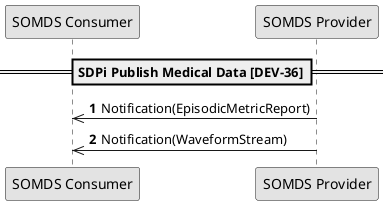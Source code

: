 @startuml

skinparam monochrome true
autonumber

!global $str_somds_consumer = "SOMDS Consumer"
!global $str_somds_provider = "SOMDS Provider"

participant "$str_somds_consumer" as consumer
participant "$str_somds_provider" as provider

==SDPi Publish Medical Data [DEV-36]==


consumer <<- provider: Notification(EpisodicMetricReport)
consumer <<- provider: Notification(WaveformStream)
@enduml